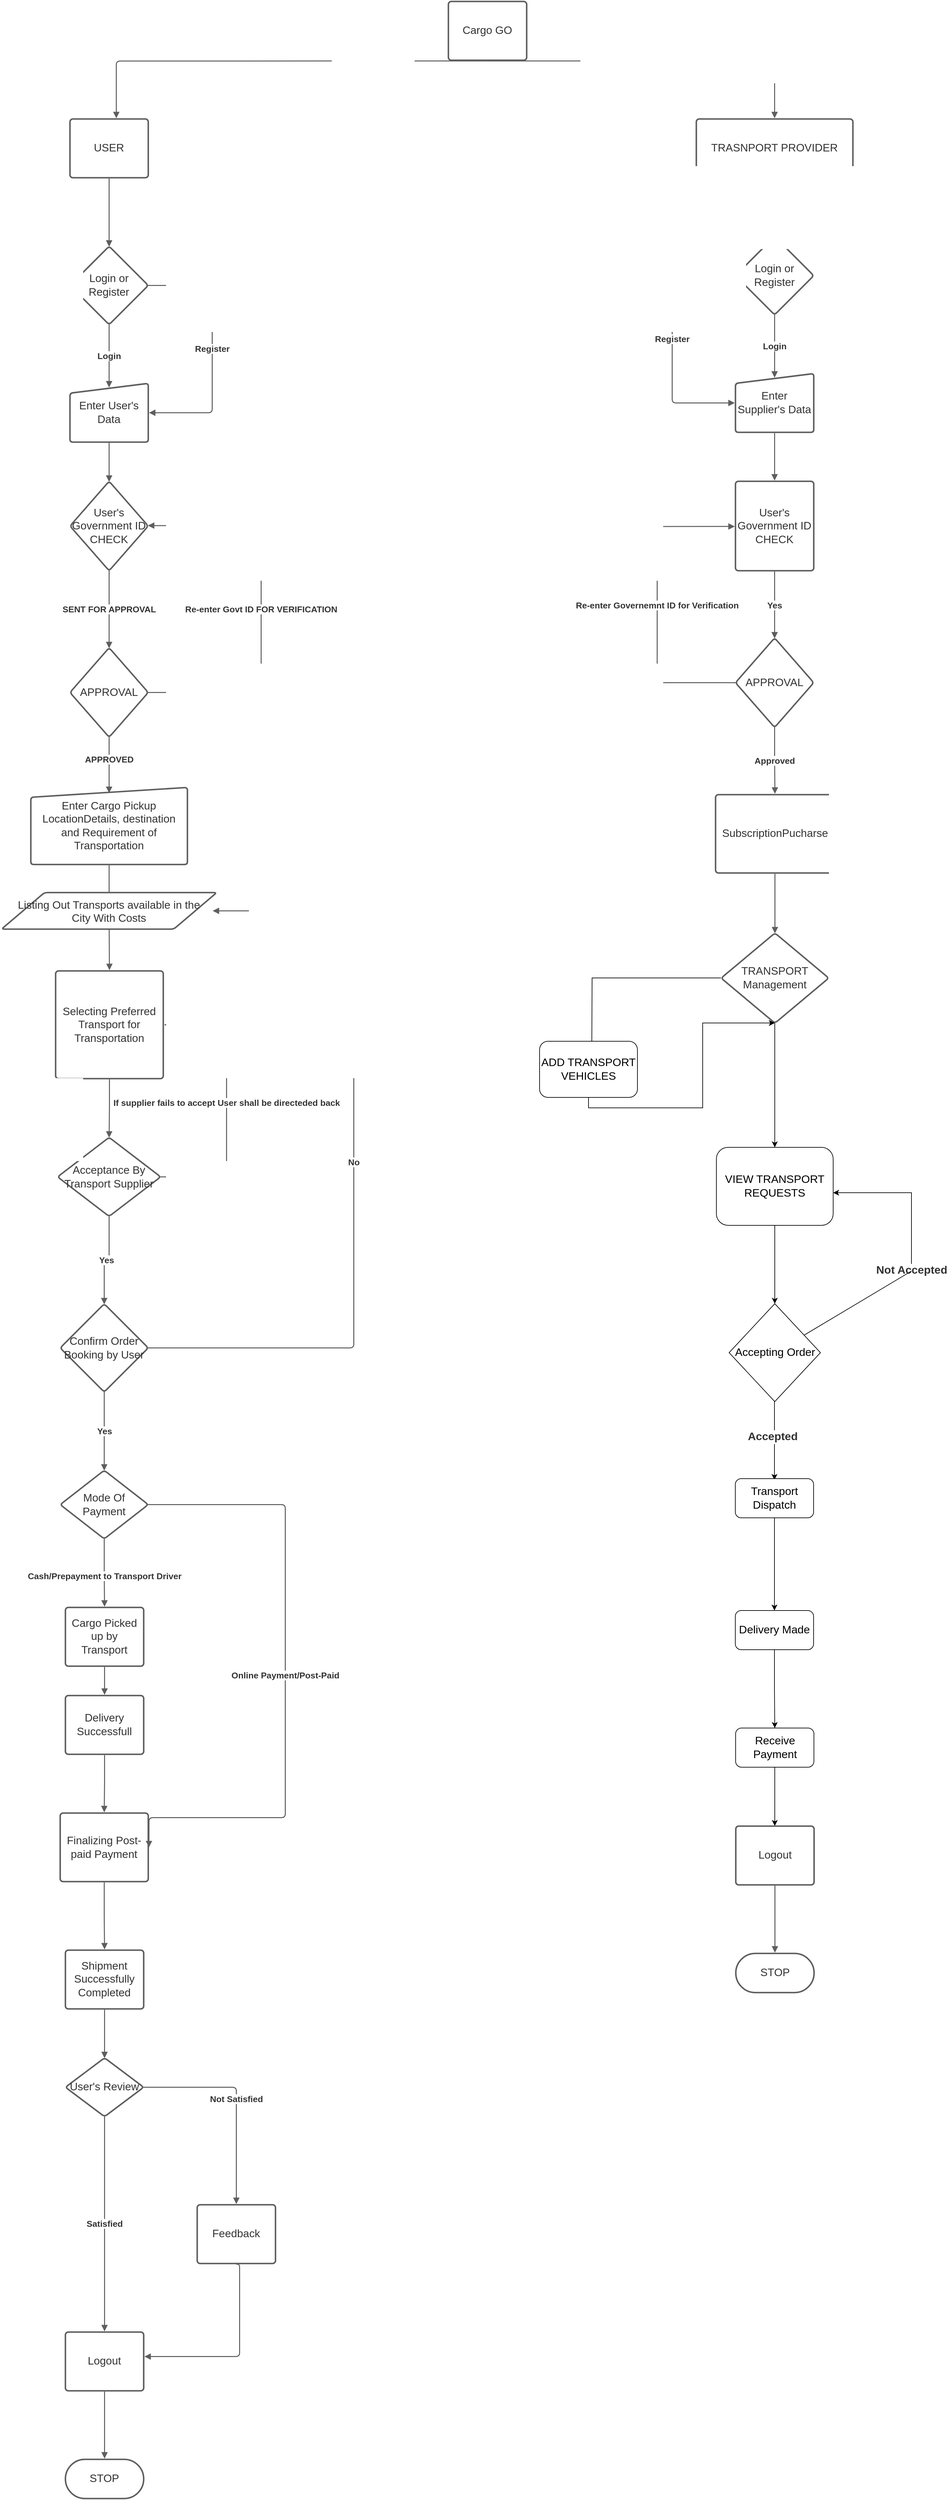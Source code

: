 <mxfile version="16.4.3"><diagram id="C5RBs43oDa-KdzZeNtuy" name="Page-1"><mxGraphModel dx="672" dy="423" grid="1" gridSize="10" guides="1" tooltips="1" connect="1" arrows="1" fold="1" page="1" pageScale="1" pageWidth="827" pageHeight="1169" math="0" shadow="0"><root><mxCell id="WIyWlLk6GJQsqaUBKTNV-0"/><mxCell id="WIyWlLk6GJQsqaUBKTNV-1" parent="WIyWlLk6GJQsqaUBKTNV-0"/><UserObject label="Cargo GO" lucidchartObjectId="EE-LtwBe-XRq" id="jKA2KbIFb8-iqxM2lbZ1-78"><mxCell style="html=1;overflow=block;blockSpacing=1;whiteSpace=wrap;fontSize=16.7;fontColor=#333333;spacing=9;strokeColor=#5e5e5e;strokeOpacity=100;rounded=1;absoluteArcSize=1;arcSize=9;strokeWidth=2.3;" vertex="1" parent="WIyWlLk6GJQsqaUBKTNV-1"><mxGeometry x="700" y="75" width="120" height="90" as="geometry"/></mxCell></UserObject><UserObject label="USER" lucidchartObjectId="KK-Ltm6_TCSC" id="jKA2KbIFb8-iqxM2lbZ1-79"><mxCell style="html=1;overflow=block;blockSpacing=1;whiteSpace=wrap;fontSize=16.7;fontColor=#333333;spacing=9;strokeColor=#5e5e5e;strokeOpacity=100;rounded=1;absoluteArcSize=1;arcSize=9;strokeWidth=2.3;" vertex="1" parent="WIyWlLk6GJQsqaUBKTNV-1"><mxGeometry x="120" y="255" width="120" height="90" as="geometry"/></mxCell></UserObject><UserObject label="TRASNPORT PROVIDER" lucidchartObjectId="OK-LkFWDXdfO" id="jKA2KbIFb8-iqxM2lbZ1-80"><mxCell style="html=1;overflow=block;blockSpacing=1;whiteSpace=wrap;fontSize=16.7;fontColor=#333333;spacing=9;strokeColor=#5e5e5e;strokeOpacity=100;rounded=1;absoluteArcSize=1;arcSize=9;strokeWidth=2.3;" vertex="1" parent="WIyWlLk6GJQsqaUBKTNV-1"><mxGeometry x="1080" y="255" width="240" height="90" as="geometry"/></mxCell></UserObject><UserObject label="" lucidchartObjectId="cM-LBHY7on50" id="jKA2KbIFb8-iqxM2lbZ1-81"><mxCell style="html=1;jettySize=18;whiteSpace=wrap;fontSize=13;strokeColor=#5E5E5E;strokeWidth=1.5;rounded=1;arcSize=12;edgeStyle=orthogonalEdgeStyle;startArrow=none;endArrow=block;endFill=1;exitX=0.5;exitY=1.013;exitPerimeter=0;entryX=0.592;entryY=-0.012;entryPerimeter=0;" edge="1" parent="WIyWlLk6GJQsqaUBKTNV-1" source="jKA2KbIFb8-iqxM2lbZ1-78" target="jKA2KbIFb8-iqxM2lbZ1-79"><mxGeometry width="100" height="100" relative="1" as="geometry"><Array as="points"/></mxGeometry></mxCell></UserObject><UserObject label="" lucidchartObjectId="uM-LBQtMXg5n" id="jKA2KbIFb8-iqxM2lbZ1-82"><mxCell style="html=1;jettySize=18;whiteSpace=wrap;fontSize=13;strokeColor=#5E5E5E;strokeWidth=1.5;rounded=1;arcSize=12;edgeStyle=orthogonalEdgeStyle;startArrow=none;endArrow=block;endFill=1;exitX=0.5;exitY=1.013;exitPerimeter=0;entryX=0.5;entryY=-0.012;entryPerimeter=0;" edge="1" parent="WIyWlLk6GJQsqaUBKTNV-1" source="jKA2KbIFb8-iqxM2lbZ1-78" target="jKA2KbIFb8-iqxM2lbZ1-80"><mxGeometry width="100" height="100" relative="1" as="geometry"><Array as="points"/></mxGeometry></mxCell></UserObject><UserObject label="" lucidchartObjectId="-M-LHbsRHl4A" id="jKA2KbIFb8-iqxM2lbZ1-83"><mxCell style="html=1;jettySize=18;whiteSpace=wrap;fontSize=13;strokeColor=#5E5E5E;strokeWidth=1.5;rounded=1;arcSize=12;edgeStyle=orthogonalEdgeStyle;startArrow=none;endArrow=block;endFill=1;exitX=0.5;exitY=1.013;exitPerimeter=0;entryX=0.5;entryY=0.006;entryPerimeter=0;" edge="1" parent="WIyWlLk6GJQsqaUBKTNV-1" source="jKA2KbIFb8-iqxM2lbZ1-80" target="jKA2KbIFb8-iqxM2lbZ1-138"><mxGeometry width="100" height="100" relative="1" as="geometry"><Array as="points"/></mxGeometry></mxCell></UserObject><UserObject label="" lucidchartObjectId=".N-LaqPzcks8" id="jKA2KbIFb8-iqxM2lbZ1-84"><mxCell style="html=1;jettySize=18;whiteSpace=wrap;fontSize=13;strokeColor=#5E5E5E;strokeWidth=1.5;rounded=1;arcSize=12;edgeStyle=orthogonalEdgeStyle;startArrow=none;endArrow=block;endFill=1;exitX=0.5;exitY=1.013;exitPerimeter=0;entryX=0.5;entryY=0.006;entryPerimeter=0;" edge="1" parent="WIyWlLk6GJQsqaUBKTNV-1" source="jKA2KbIFb8-iqxM2lbZ1-79" target="jKA2KbIFb8-iqxM2lbZ1-85"><mxGeometry width="100" height="100" relative="1" as="geometry"><Array as="points"/></mxGeometry></mxCell></UserObject><UserObject label="Login or Register" lucidchartObjectId="eO-Lm-ACbmV-" id="jKA2KbIFb8-iqxM2lbZ1-85"><mxCell style="html=1;overflow=block;blockSpacing=1;whiteSpace=wrap;rhombus;fontSize=16.7;fontColor=#333333;spacing=3.8;strokeColor=#5e5e5e;strokeOpacity=100;rounded=1;absoluteArcSize=1;arcSize=9;strokeWidth=2.3;" vertex="1" parent="WIyWlLk6GJQsqaUBKTNV-1"><mxGeometry x="120" y="450" width="120" height="120" as="geometry"/></mxCell></UserObject><UserObject label="" lucidchartObjectId="QO-LpBg5CV5H" id="jKA2KbIFb8-iqxM2lbZ1-86"><mxCell style="html=1;jettySize=18;whiteSpace=wrap;fontSize=13.3;fontColor=#333333;fontStyle=1;strokeColor=#5E5E5E;strokeWidth=1.5;rounded=1;arcSize=12;edgeStyle=orthogonalEdgeStyle;startArrow=none;endArrow=block;endFill=1;exitX=0.5;exitY=0.994;exitPerimeter=0;entryX=0.5;entryY=0.07;entryPerimeter=0;" edge="1" parent="WIyWlLk6GJQsqaUBKTNV-1" source="jKA2KbIFb8-iqxM2lbZ1-85" target="jKA2KbIFb8-iqxM2lbZ1-90"><mxGeometry width="100" height="100" relative="1" as="geometry"><Array as="points"/></mxGeometry></mxCell></UserObject><mxCell id="jKA2KbIFb8-iqxM2lbZ1-87" value="Login" style="text;html=1;resizable=0;labelBackgroundColor=default;align=center;verticalAlign=middle;fontStyle=1;fontColor=#333333;fontSize=13.3;" vertex="1" parent="jKA2KbIFb8-iqxM2lbZ1-86"><mxGeometry relative="1" as="geometry"/></mxCell><UserObject label="" lucidchartObjectId="UO-L1.IPKI4H" id="jKA2KbIFb8-iqxM2lbZ1-88"><mxCell style="html=1;jettySize=18;whiteSpace=wrap;fontSize=13.3;fontColor=#333333;fontStyle=1;strokeColor=#5E5E5E;strokeWidth=1.5;rounded=1;arcSize=12;edgeStyle=orthogonalEdgeStyle;startArrow=none;endArrow=block;endFill=1;exitX=0.994;exitY=0.5;exitPerimeter=0;entryX=1.009;entryY=0.5;entryPerimeter=0;" edge="1" parent="WIyWlLk6GJQsqaUBKTNV-1" source="jKA2KbIFb8-iqxM2lbZ1-85" target="jKA2KbIFb8-iqxM2lbZ1-90"><mxGeometry width="100" height="100" relative="1" as="geometry"><Array as="points"><mxPoint x="338" y="510"/><mxPoint x="338" y="705"/></Array></mxGeometry></mxCell></UserObject><mxCell id="jKA2KbIFb8-iqxM2lbZ1-89" value="Register" style="text;html=1;resizable=0;labelBackgroundColor=default;align=center;verticalAlign=middle;fontStyle=1;fontColor=#333333;fontSize=13.3;" vertex="1" parent="jKA2KbIFb8-iqxM2lbZ1-88"><mxGeometry relative="1" as="geometry"/></mxCell><UserObject label="Enter User's Data" lucidchartObjectId="jP-LDhLAnHJa" id="jKA2KbIFb8-iqxM2lbZ1-90"><mxCell style="html=1;overflow=block;blockSpacing=1;whiteSpace=wrap;shape=manualInput;size=15;fontSize=16.7;fontColor=#333333;spacing=9;strokeColor=#5e5e5e;strokeOpacity=100;rounded=1;absoluteArcSize=1;arcSize=9;strokeWidth=2.3;" vertex="1" parent="WIyWlLk6GJQsqaUBKTNV-1"><mxGeometry x="120" y="660" width="120" height="90" as="geometry"/></mxCell></UserObject><UserObject label="" lucidchartObjectId="yQ-L5QfKt~vJ" id="jKA2KbIFb8-iqxM2lbZ1-91"><mxCell style="html=1;jettySize=18;whiteSpace=wrap;fontSize=13;strokeColor=#5E5E5E;strokeWidth=1.5;rounded=1;arcSize=12;edgeStyle=orthogonalEdgeStyle;startArrow=none;endArrow=block;endFill=1;exitX=0.5;exitY=1.013;exitPerimeter=0;entryX=0.5;entryY=0.006;entryPerimeter=0;" edge="1" parent="WIyWlLk6GJQsqaUBKTNV-1" source="jKA2KbIFb8-iqxM2lbZ1-90" target="jKA2KbIFb8-iqxM2lbZ1-92"><mxGeometry width="100" height="100" relative="1" as="geometry"><Array as="points"/></mxGeometry></mxCell></UserObject><UserObject label="User's Government ID CHECK" lucidchartObjectId="KQ-L.vAIYpz7" id="jKA2KbIFb8-iqxM2lbZ1-92"><mxCell style="html=1;overflow=block;blockSpacing=1;whiteSpace=wrap;rhombus;fontSize=16.7;fontColor=#333333;spacing=3.8;strokeColor=#5e5e5e;strokeOpacity=100;rounded=1;absoluteArcSize=1;arcSize=9;strokeWidth=2.3;" vertex="1" parent="WIyWlLk6GJQsqaUBKTNV-1"><mxGeometry x="120" y="810" width="120" height="137" as="geometry"/></mxCell></UserObject><UserObject label="" lucidchartObjectId="KR-Ll3uXomkT" id="jKA2KbIFb8-iqxM2lbZ1-93"><mxCell style="html=1;jettySize=18;whiteSpace=wrap;fontSize=13.3;fontColor=#333333;fontStyle=1;strokeColor=#5E5E5E;strokeWidth=1.5;rounded=1;arcSize=12;edgeStyle=orthogonalEdgeStyle;startArrow=none;endArrow=block;endFill=1;exitX=0.5;exitY=0.994;exitPerimeter=0;entryX=0.5;entryY=0.006;entryPerimeter=0;" edge="1" parent="WIyWlLk6GJQsqaUBKTNV-1" source="jKA2KbIFb8-iqxM2lbZ1-92" target="jKA2KbIFb8-iqxM2lbZ1-95"><mxGeometry width="100" height="100" relative="1" as="geometry"><Array as="points"/></mxGeometry></mxCell></UserObject><mxCell id="jKA2KbIFb8-iqxM2lbZ1-94" value="SENT FOR APPROVAL" style="text;html=1;resizable=0;labelBackgroundColor=default;align=center;verticalAlign=middle;fontStyle=1;fontColor=#333333;fontSize=13.3;" vertex="1" parent="jKA2KbIFb8-iqxM2lbZ1-93"><mxGeometry relative="1" as="geometry"/></mxCell><UserObject label="APPROVAL" lucidchartObjectId="3T-LI8Dx18vE" id="jKA2KbIFb8-iqxM2lbZ1-95"><mxCell style="html=1;overflow=block;blockSpacing=1;whiteSpace=wrap;rhombus;fontSize=16.7;fontColor=#333333;spacing=3.8;strokeColor=#5e5e5e;strokeOpacity=100;rounded=1;absoluteArcSize=1;arcSize=9;strokeWidth=2.3;" vertex="1" parent="WIyWlLk6GJQsqaUBKTNV-1"><mxGeometry x="120" y="1065" width="120" height="137" as="geometry"/></mxCell></UserObject><UserObject label="" lucidchartObjectId="8U-LiqezZW_s" id="jKA2KbIFb8-iqxM2lbZ1-96"><mxCell style="html=1;jettySize=18;whiteSpace=wrap;fontSize=13.3;fontColor=#333333;fontStyle=1;strokeColor=#5E5E5E;strokeWidth=1.5;rounded=1;arcSize=12;edgeStyle=orthogonalEdgeStyle;startArrow=none;endArrow=block;endFill=1;exitX=0.995;exitY=0.5;exitPerimeter=0;entryX=0.995;entryY=0.495;entryPerimeter=0;" edge="1" parent="WIyWlLk6GJQsqaUBKTNV-1" source="jKA2KbIFb8-iqxM2lbZ1-95" target="jKA2KbIFb8-iqxM2lbZ1-92"><mxGeometry width="100" height="100" relative="1" as="geometry"><Array as="points"><mxPoint x="413" y="1134"/><mxPoint x="413" y="878"/></Array></mxGeometry></mxCell></UserObject><mxCell id="jKA2KbIFb8-iqxM2lbZ1-97" value="Re-enter  Govt ID FOR VERIFICATION" style="text;html=1;resizable=0;labelBackgroundColor=default;align=center;verticalAlign=middle;fontStyle=1;fontColor=#333333;fontSize=13.3;" vertex="1" parent="jKA2KbIFb8-iqxM2lbZ1-96"><mxGeometry relative="1" as="geometry"/></mxCell><UserObject label="" lucidchartObjectId="8V-L2N3Hy6MO" id="jKA2KbIFb8-iqxM2lbZ1-98"><mxCell style="html=1;jettySize=18;whiteSpace=wrap;fontSize=13.3;fontColor=#333333;fontStyle=1;strokeColor=#5E5E5E;strokeWidth=1.5;rounded=1;arcSize=12;edgeStyle=orthogonalEdgeStyle;startArrow=none;endArrow=block;endFill=1;exitX=0.5;exitY=0.994;exitPerimeter=0;entryX=0.5;entryY=0.073;entryPerimeter=0;" edge="1" parent="WIyWlLk6GJQsqaUBKTNV-1" source="jKA2KbIFb8-iqxM2lbZ1-95" target="jKA2KbIFb8-iqxM2lbZ1-100"><mxGeometry width="100" height="100" relative="1" as="geometry"><Array as="points"/></mxGeometry></mxCell></UserObject><mxCell id="jKA2KbIFb8-iqxM2lbZ1-99" value="APPROVED" style="text;html=1;resizable=0;labelBackgroundColor=default;align=center;verticalAlign=middle;fontStyle=1;fontColor=#333333;fontSize=13.3;" vertex="1" parent="jKA2KbIFb8-iqxM2lbZ1-98"><mxGeometry x="-0.205" relative="1" as="geometry"><mxPoint as="offset"/></mxGeometry></mxCell><UserObject label="Enter Cargo Pickup LocationDetails, destination and Requirement of Transportation" lucidchartObjectId="NW-LfBL5d.bx" id="jKA2KbIFb8-iqxM2lbZ1-100"><mxCell style="html=1;overflow=block;blockSpacing=1;whiteSpace=wrap;shape=manualInput;size=15;fontSize=16.7;fontColor=#333333;spacing=9;strokeColor=#5e5e5e;strokeOpacity=100;rounded=1;absoluteArcSize=1;arcSize=9;strokeWidth=2.3;" vertex="1" parent="WIyWlLk6GJQsqaUBKTNV-1"><mxGeometry x="60" y="1279" width="240" height="118" as="geometry"/></mxCell></UserObject><UserObject label="" lucidchartObjectId="b1-L8r2~RyTa" id="jKA2KbIFb8-iqxM2lbZ1-101"><mxCell style="html=1;jettySize=18;whiteSpace=wrap;fontSize=13;strokeColor=#5E5E5E;strokeWidth=1.5;rounded=1;arcSize=12;edgeStyle=orthogonalEdgeStyle;startArrow=none;endArrow=block;endFill=1;exitX=0.5;exitY=1.01;exitPerimeter=0;entryX=0.5;entryY=-0.007;entryPerimeter=0;" edge="1" parent="WIyWlLk6GJQsqaUBKTNV-1" source="jKA2KbIFb8-iqxM2lbZ1-100" target="jKA2KbIFb8-iqxM2lbZ1-102"><mxGeometry width="100" height="100" relative="1" as="geometry"><Array as="points"/></mxGeometry></mxCell></UserObject><UserObject label="Selecting Preferred Transport for Transportation" lucidchartObjectId="h1-LBkNjbhds" id="jKA2KbIFb8-iqxM2lbZ1-102"><mxCell style="html=1;overflow=block;blockSpacing=1;whiteSpace=wrap;fontSize=16.7;fontColor=#333333;spacing=9;strokeColor=#5e5e5e;strokeOpacity=100;rounded=1;absoluteArcSize=1;arcSize=9;strokeWidth=2.3;" vertex="1" parent="WIyWlLk6GJQsqaUBKTNV-1"><mxGeometry x="98" y="1560" width="165" height="165" as="geometry"/></mxCell></UserObject><UserObject label="Listing Out Transports available in the City With Costs" lucidchartObjectId="_3-LxHNy2ZQN" id="jKA2KbIFb8-iqxM2lbZ1-103"><mxCell style="html=1;overflow=block;blockSpacing=1;whiteSpace=wrap;shape=parallelogram;perimeter=parallelogramPerimeter;anchorPointDirection=0;fontSize=16.7;fontColor=#333333;spacing=9;strokeColor=#5e5e5e;strokeOpacity=100;rounded=1;absoluteArcSize=1;arcSize=9;strokeWidth=2.3;" vertex="1" parent="WIyWlLk6GJQsqaUBKTNV-1"><mxGeometry x="15" y="1440" width="330" height="56" as="geometry"/></mxCell></UserObject><UserObject label="" lucidchartObjectId="O6-LNGSJcP~n" id="jKA2KbIFb8-iqxM2lbZ1-104"><mxCell style="html=1;jettySize=18;whiteSpace=wrap;fontSize=13;strokeColor=#5E5E5E;strokeWidth=1.5;rounded=1;arcSize=12;edgeStyle=orthogonalEdgeStyle;startArrow=none;endArrow=block;endFill=1;exitX=0.5;exitY=1.007;exitPerimeter=0;entryX=0.5;entryY=0.004;entryPerimeter=0;" edge="1" parent="WIyWlLk6GJQsqaUBKTNV-1" source="jKA2KbIFb8-iqxM2lbZ1-102" target="jKA2KbIFb8-iqxM2lbZ1-105"><mxGeometry width="100" height="100" relative="1" as="geometry"><Array as="points"/></mxGeometry></mxCell></UserObject><UserObject label="Acceptance By Transport Supplier" lucidchartObjectId="Q6-LycHLfe.7" id="jKA2KbIFb8-iqxM2lbZ1-105"><mxCell style="html=1;overflow=block;blockSpacing=1;whiteSpace=wrap;rhombus;fontSize=16.7;fontColor=#333333;spacing=9;strokeColor=#5e5e5e;strokeOpacity=100;rounded=1;absoluteArcSize=1;arcSize=9;strokeWidth=2.3;" vertex="1" parent="WIyWlLk6GJQsqaUBKTNV-1"><mxGeometry x="101" y="1815" width="158" height="121" as="geometry"/></mxCell></UserObject><UserObject label="" lucidchartObjectId="67-L.DrJiqbY" id="jKA2KbIFb8-iqxM2lbZ1-106"><mxCell style="html=1;jettySize=18;whiteSpace=wrap;fontSize=13.3;fontColor=#333333;fontStyle=1;strokeColor=#5E5E5E;strokeWidth=1.5;rounded=1;arcSize=12;edgeStyle=orthogonalEdgeStyle;startArrow=none;endArrow=block;endFill=1;exitX=0.5;exitY=0.996;exitPerimeter=0;entryX=0.5;entryY=0.006;entryPerimeter=0;" edge="1" parent="WIyWlLk6GJQsqaUBKTNV-1" source="jKA2KbIFb8-iqxM2lbZ1-105" target="jKA2KbIFb8-iqxM2lbZ1-110"><mxGeometry width="100" height="100" relative="1" as="geometry"><Array as="points"/></mxGeometry></mxCell></UserObject><mxCell id="jKA2KbIFb8-iqxM2lbZ1-107" value="Yes" style="text;html=1;resizable=0;labelBackgroundColor=default;align=center;verticalAlign=middle;fontStyle=1;fontColor=#333333;fontSize=13.3;" vertex="1" parent="jKA2KbIFb8-iqxM2lbZ1-106"><mxGeometry relative="1" as="geometry"/></mxCell><UserObject label="" lucidchartObjectId="c8-LMZQlmt4E" id="jKA2KbIFb8-iqxM2lbZ1-108"><mxCell style="html=1;jettySize=18;whiteSpace=wrap;fontSize=13.3;fontColor=#333333;fontStyle=1;strokeColor=#5E5E5E;strokeWidth=1.5;rounded=1;arcSize=12;edgeStyle=orthogonalEdgeStyle;startArrow=none;endArrow=block;endFill=1;exitX=0.994;exitY=0.5;exitPerimeter=0;entryX=1.007;entryY=0.5;entryPerimeter=0;" edge="1" parent="WIyWlLk6GJQsqaUBKTNV-1" source="jKA2KbIFb8-iqxM2lbZ1-105" target="jKA2KbIFb8-iqxM2lbZ1-102"><mxGeometry width="100" height="100" relative="1" as="geometry"><Array as="points"><mxPoint x="360" y="1876"/><mxPoint x="360" y="1643"/></Array></mxGeometry></mxCell></UserObject><mxCell id="jKA2KbIFb8-iqxM2lbZ1-109" value="If supplier fails to accept User shall be directeded back" style="text;html=1;resizable=0;labelBackgroundColor=default;align=center;verticalAlign=middle;fontStyle=1;fontColor=#333333;fontSize=13.3;" vertex="1" parent="jKA2KbIFb8-iqxM2lbZ1-108"><mxGeometry relative="1" as="geometry"/></mxCell><UserObject label="Confirm Order Booking by User" lucidchartObjectId="7--LOAqwnB-~" id="jKA2KbIFb8-iqxM2lbZ1-110"><mxCell style="html=1;overflow=block;blockSpacing=1;whiteSpace=wrap;rhombus;fontSize=16.7;fontColor=#333333;spacing=3.8;strokeColor=#5e5e5e;strokeOpacity=100;rounded=1;absoluteArcSize=1;arcSize=9;strokeWidth=2.3;" vertex="1" parent="WIyWlLk6GJQsqaUBKTNV-1"><mxGeometry x="105" y="2070" width="135" height="135" as="geometry"/></mxCell></UserObject><UserObject label="" lucidchartObjectId="9.-Lf9gz4YYS" id="jKA2KbIFb8-iqxM2lbZ1-111"><mxCell style="html=1;jettySize=18;whiteSpace=wrap;fontSize=13.3;fontColor=#333333;fontStyle=1;strokeColor=#5E5E5E;strokeWidth=1.5;rounded=1;arcSize=12;edgeStyle=orthogonalEdgeStyle;startArrow=none;endArrow=block;endFill=1;exitX=0.5;exitY=0.994;exitPerimeter=0;entryX=0.5;entryY=0.005;entryPerimeter=0;" edge="1" parent="WIyWlLk6GJQsqaUBKTNV-1" source="jKA2KbIFb8-iqxM2lbZ1-110" target="jKA2KbIFb8-iqxM2lbZ1-120"><mxGeometry width="100" height="100" relative="1" as="geometry"><Array as="points"/></mxGeometry></mxCell></UserObject><mxCell id="jKA2KbIFb8-iqxM2lbZ1-112" value="Yes" style="text;html=1;resizable=0;labelBackgroundColor=default;align=center;verticalAlign=middle;fontStyle=1;fontColor=#333333;fontSize=13.3;" vertex="1" parent="jKA2KbIFb8-iqxM2lbZ1-111"><mxGeometry relative="1" as="geometry"/></mxCell><UserObject label="" lucidchartObjectId="l~-LrHYuxssA" id="jKA2KbIFb8-iqxM2lbZ1-113"><mxCell style="html=1;jettySize=18;whiteSpace=wrap;fontSize=13.3;fontColor=#333333;fontStyle=1;strokeColor=#5E5E5E;strokeWidth=1.5;rounded=1;arcSize=12;edgeStyle=orthogonalEdgeStyle;startArrow=none;endArrow=block;endFill=1;exitX=0.994;exitY=0.5;exitPerimeter=0;entryX=0.981;entryY=0.5;entryPerimeter=0;" edge="1" parent="WIyWlLk6GJQsqaUBKTNV-1" source="jKA2KbIFb8-iqxM2lbZ1-110" target="jKA2KbIFb8-iqxM2lbZ1-103"><mxGeometry width="100" height="100" relative="1" as="geometry"><Array as="points"><mxPoint x="555" y="2138"/><mxPoint x="555" y="1468"/></Array></mxGeometry></mxCell></UserObject><mxCell id="jKA2KbIFb8-iqxM2lbZ1-114" value="No" style="text;html=1;resizable=0;labelBackgroundColor=default;align=center;verticalAlign=middle;fontStyle=1;fontColor=#333333;fontSize=13.3;" vertex="1" parent="jKA2KbIFb8-iqxM2lbZ1-113"><mxGeometry relative="1" as="geometry"/></mxCell><UserObject label="Cargo Picked up by Transport" lucidchartObjectId="1c_LRl_mUqhx" id="jKA2KbIFb8-iqxM2lbZ1-115"><mxCell style="html=1;overflow=block;blockSpacing=1;whiteSpace=wrap;fontSize=16.7;fontColor=#333333;spacing=9;strokeColor=#5e5e5e;strokeOpacity=100;rounded=1;absoluteArcSize=1;arcSize=9;strokeWidth=2.3;" vertex="1" parent="WIyWlLk6GJQsqaUBKTNV-1"><mxGeometry x="113" y="2535" width="120" height="90" as="geometry"/></mxCell></UserObject><UserObject label="" lucidchartObjectId="9d_LKdNqbrZm" id="jKA2KbIFb8-iqxM2lbZ1-116"><mxCell style="html=1;jettySize=18;whiteSpace=wrap;fontSize=13;strokeColor=#5E5E5E;strokeWidth=1.5;rounded=1;arcSize=12;edgeStyle=orthogonalEdgeStyle;startArrow=none;endArrow=block;endFill=1;exitX=0.5;exitY=1.013;exitPerimeter=0;entryX=0.5;entryY=-0.012;entryPerimeter=0;" edge="1" parent="WIyWlLk6GJQsqaUBKTNV-1" source="jKA2KbIFb8-iqxM2lbZ1-115" target="jKA2KbIFb8-iqxM2lbZ1-117"><mxGeometry width="100" height="100" relative="1" as="geometry"><Array as="points"/></mxGeometry></mxCell></UserObject><UserObject label="Delivery Successfull" lucidchartObjectId="_d_Len1QNLjK" id="jKA2KbIFb8-iqxM2lbZ1-117"><mxCell style="html=1;overflow=block;blockSpacing=1;whiteSpace=wrap;fontSize=16.7;fontColor=#333333;spacing=9;strokeColor=#5e5e5e;strokeOpacity=100;rounded=1;absoluteArcSize=1;arcSize=9;strokeWidth=2.3;" vertex="1" parent="WIyWlLk6GJQsqaUBKTNV-1"><mxGeometry x="113" y="2670" width="120" height="90" as="geometry"/></mxCell></UserObject><UserObject label="" lucidchartObjectId="le_LaNEgq8Ne" id="jKA2KbIFb8-iqxM2lbZ1-118"><mxCell style="html=1;jettySize=18;whiteSpace=wrap;fontSize=13;strokeColor=#5E5E5E;strokeWidth=1.5;rounded=1;arcSize=12;edgeStyle=orthogonalEdgeStyle;startArrow=none;endArrow=block;endFill=1;exitX=0.5;exitY=1.013;exitPerimeter=0;entryX=0.5;entryY=-0.011;entryPerimeter=0;" edge="1" parent="WIyWlLk6GJQsqaUBKTNV-1" source="jKA2KbIFb8-iqxM2lbZ1-117" target="jKA2KbIFb8-iqxM2lbZ1-119"><mxGeometry width="100" height="100" relative="1" as="geometry"><Array as="points"/></mxGeometry></mxCell></UserObject><UserObject label="Finalizing Post-paid Payment" lucidchartObjectId="qe_LCZbg3r5n" id="jKA2KbIFb8-iqxM2lbZ1-119"><mxCell style="html=1;overflow=block;blockSpacing=1;whiteSpace=wrap;fontSize=16.7;fontColor=#333333;spacing=3.8;strokeColor=#5e5e5e;strokeOpacity=100;rounded=1;absoluteArcSize=1;arcSize=9;strokeWidth=2.3;" vertex="1" parent="WIyWlLk6GJQsqaUBKTNV-1"><mxGeometry x="105" y="2850" width="135" height="105" as="geometry"/></mxCell></UserObject><UserObject label="Mode Of Payment" lucidchartObjectId="Gk_LSpzCBgFr" id="jKA2KbIFb8-iqxM2lbZ1-120"><mxCell style="html=1;overflow=block;blockSpacing=1;whiteSpace=wrap;rhombus;fontSize=16.7;fontColor=#333333;spacing=3.8;strokeColor=#5e5e5e;strokeOpacity=100;rounded=1;absoluteArcSize=1;arcSize=9;strokeWidth=2.3;" vertex="1" parent="WIyWlLk6GJQsqaUBKTNV-1"><mxGeometry x="105" y="2325" width="135" height="105" as="geometry"/></mxCell></UserObject><UserObject label="" lucidchartObjectId="9k_LqnA~jSQ2" id="jKA2KbIFb8-iqxM2lbZ1-121"><mxCell style="html=1;jettySize=18;whiteSpace=wrap;fontSize=13.3;fontColor=#333333;fontStyle=1;strokeColor=#5E5E5E;strokeWidth=1.5;rounded=1;arcSize=12;edgeStyle=orthogonalEdgeStyle;startArrow=none;endArrow=block;endFill=1;exitX=0.5;exitY=0.995;exitPerimeter=0;entryX=0.5;entryY=-0.012;entryPerimeter=0;" edge="1" parent="WIyWlLk6GJQsqaUBKTNV-1" source="jKA2KbIFb8-iqxM2lbZ1-120" target="jKA2KbIFb8-iqxM2lbZ1-115"><mxGeometry width="100" height="100" relative="1" as="geometry"><Array as="points"/></mxGeometry></mxCell></UserObject><mxCell id="jKA2KbIFb8-iqxM2lbZ1-122" value="Cash/Prepayment to Transport Driver" style="text;html=1;resizable=0;labelBackgroundColor=default;align=center;verticalAlign=middle;fontStyle=1;fontColor=#333333;fontSize=13.3;" vertex="1" parent="jKA2KbIFb8-iqxM2lbZ1-121"><mxGeometry x="0.109" relative="1" as="geometry"/></mxCell><UserObject label="" lucidchartObjectId="sl_LC7uR7B8C" id="jKA2KbIFb8-iqxM2lbZ1-123"><mxCell style="html=1;jettySize=18;whiteSpace=wrap;fontSize=13.3;fontColor=#333333;fontStyle=1;strokeColor=#5E5E5E;strokeWidth=1.5;rounded=1;arcSize=12;edgeStyle=orthogonalEdgeStyle;startArrow=none;endArrow=block;endFill=1;exitX=0.993;exitY=0.5;exitPerimeter=0;entryX=1.008;entryY=0.5;entryPerimeter=0;" edge="1" parent="WIyWlLk6GJQsqaUBKTNV-1" source="jKA2KbIFb8-iqxM2lbZ1-120" target="jKA2KbIFb8-iqxM2lbZ1-119"><mxGeometry width="100" height="100" relative="1" as="geometry"><Array as="points"><mxPoint x="450" y="2378"/><mxPoint x="450" y="2857"/></Array></mxGeometry></mxCell></UserObject><mxCell id="jKA2KbIFb8-iqxM2lbZ1-124" value="Online Payment/Post-Paid" style="text;html=1;resizable=0;labelBackgroundColor=default;align=center;verticalAlign=middle;fontStyle=1;fontColor=#333333;fontSize=13.3;" vertex="1" parent="jKA2KbIFb8-iqxM2lbZ1-123"><mxGeometry relative="1" as="geometry"/></mxCell><UserObject label="" lucidchartObjectId="Zn_L6A3g~hHu" id="jKA2KbIFb8-iqxM2lbZ1-125"><mxCell style="html=1;jettySize=18;whiteSpace=wrap;fontSize=13;strokeColor=#5E5E5E;strokeWidth=1.5;rounded=1;arcSize=12;edgeStyle=orthogonalEdgeStyle;startArrow=none;endArrow=block;endFill=1;exitX=0.5;exitY=1.011;exitPerimeter=0;entryX=0.5;entryY=-0.012;entryPerimeter=0;" edge="1" parent="WIyWlLk6GJQsqaUBKTNV-1" source="jKA2KbIFb8-iqxM2lbZ1-119" target="jKA2KbIFb8-iqxM2lbZ1-126"><mxGeometry width="100" height="100" relative="1" as="geometry"><Array as="points"/></mxGeometry></mxCell></UserObject><UserObject label="Shipment Successfully Completed" lucidchartObjectId="1n_L3cA.U4ki" id="jKA2KbIFb8-iqxM2lbZ1-126"><mxCell style="html=1;overflow=block;blockSpacing=1;whiteSpace=wrap;fontSize=16.7;fontColor=#333333;spacing=9;strokeColor=#5e5e5e;strokeOpacity=100;rounded=1;absoluteArcSize=1;arcSize=9;strokeWidth=2.3;" vertex="1" parent="WIyWlLk6GJQsqaUBKTNV-1"><mxGeometry x="113" y="3060" width="120" height="90" as="geometry"/></mxCell></UserObject><UserObject label="" lucidchartObjectId="Ls_LOFNHyw3G" id="jKA2KbIFb8-iqxM2lbZ1-127"><mxCell style="html=1;jettySize=18;whiteSpace=wrap;fontSize=13;strokeColor=#5E5E5E;strokeWidth=1.5;rounded=1;arcSize=12;edgeStyle=orthogonalEdgeStyle;startArrow=none;endArrow=block;endFill=1;exitX=0.5;exitY=1.013;exitPerimeter=0;entryX=0.5;entryY=0.006;entryPerimeter=0;" edge="1" parent="WIyWlLk6GJQsqaUBKTNV-1" source="jKA2KbIFb8-iqxM2lbZ1-126" target="jKA2KbIFb8-iqxM2lbZ1-128"><mxGeometry width="100" height="100" relative="1" as="geometry"><Array as="points"/></mxGeometry></mxCell></UserObject><UserObject label="User's Review" lucidchartObjectId="Vs_LwQ9SsvoB" id="jKA2KbIFb8-iqxM2lbZ1-128"><mxCell style="html=1;overflow=block;blockSpacing=1;whiteSpace=wrap;rhombus;fontSize=16.7;fontColor=#333333;spacing=3.8;strokeColor=#5e5e5e;strokeOpacity=100;rounded=1;absoluteArcSize=1;arcSize=9;strokeWidth=2.3;" vertex="1" parent="WIyWlLk6GJQsqaUBKTNV-1"><mxGeometry x="113" y="3225" width="120" height="90" as="geometry"/></mxCell></UserObject><UserObject label="" lucidchartObjectId="ct_L_C87oB0L" id="jKA2KbIFb8-iqxM2lbZ1-129"><mxCell style="html=1;jettySize=18;whiteSpace=wrap;fontSize=13.3;fontColor=#333333;fontStyle=1;strokeColor=#5E5E5E;strokeWidth=1.5;rounded=1;arcSize=12;edgeStyle=orthogonalEdgeStyle;startArrow=none;endArrow=block;endFill=1;exitX=0.5;exitY=0.994;exitPerimeter=0;entryX=0.5;entryY=-0.012;entryPerimeter=0;" edge="1" parent="WIyWlLk6GJQsqaUBKTNV-1" source="jKA2KbIFb8-iqxM2lbZ1-128" target="jKA2KbIFb8-iqxM2lbZ1-134"><mxGeometry width="100" height="100" relative="1" as="geometry"><Array as="points"/></mxGeometry></mxCell></UserObject><mxCell id="jKA2KbIFb8-iqxM2lbZ1-130" value="Satisfied" style="text;html=1;resizable=0;labelBackgroundColor=default;align=center;verticalAlign=middle;fontStyle=1;fontColor=#333333;fontSize=13.3;" vertex="1" parent="jKA2KbIFb8-iqxM2lbZ1-129"><mxGeometry relative="1" as="geometry"/></mxCell><UserObject label="" lucidchartObjectId="jt_LwIAzmqnn" id="jKA2KbIFb8-iqxM2lbZ1-131"><mxCell style="html=1;jettySize=18;whiteSpace=wrap;fontSize=13.3;fontColor=#333333;fontStyle=1;strokeColor=#5E5E5E;strokeWidth=1.5;rounded=1;arcSize=12;edgeStyle=orthogonalEdgeStyle;startArrow=none;endArrow=block;endFill=1;exitX=0.991;exitY=0.5;exitPerimeter=0;entryX=0.5;entryY=-0.012;entryPerimeter=0;" edge="1" parent="WIyWlLk6GJQsqaUBKTNV-1" source="jKA2KbIFb8-iqxM2lbZ1-128" target="jKA2KbIFb8-iqxM2lbZ1-133"><mxGeometry width="100" height="100" relative="1" as="geometry"><Array as="points"/></mxGeometry></mxCell></UserObject><mxCell id="jKA2KbIFb8-iqxM2lbZ1-132" value="Not Satisfied" style="text;html=1;resizable=0;labelBackgroundColor=default;align=center;verticalAlign=middle;fontStyle=1;fontColor=#333333;fontSize=13.3;" vertex="1" parent="jKA2KbIFb8-iqxM2lbZ1-131"><mxGeometry relative="1" as="geometry"/></mxCell><UserObject label="Feedback" lucidchartObjectId="Kt_Ler7iXl.g" id="jKA2KbIFb8-iqxM2lbZ1-133"><mxCell style="html=1;overflow=block;blockSpacing=1;whiteSpace=wrap;fontSize=16.7;fontColor=#333333;spacing=9;strokeColor=#5e5e5e;strokeOpacity=100;rounded=1;absoluteArcSize=1;arcSize=9;strokeWidth=2.3;" vertex="1" parent="WIyWlLk6GJQsqaUBKTNV-1"><mxGeometry x="315" y="3450" width="120" height="90" as="geometry"/></mxCell></UserObject><UserObject label="Logout" lucidchartObjectId="VS_Lox7NZa7P" id="jKA2KbIFb8-iqxM2lbZ1-134"><mxCell style="html=1;overflow=block;blockSpacing=1;whiteSpace=wrap;fontSize=16.7;fontColor=#333333;spacing=9;strokeColor=#5e5e5e;strokeOpacity=100;rounded=1;absoluteArcSize=1;arcSize=9;strokeWidth=2.3;" vertex="1" parent="WIyWlLk6GJQsqaUBKTNV-1"><mxGeometry x="113" y="3645" width="120" height="90" as="geometry"/></mxCell></UserObject><UserObject label="" lucidchartObjectId="2S_Lk54SvLY8" id="jKA2KbIFb8-iqxM2lbZ1-135"><mxCell style="html=1;jettySize=18;whiteSpace=wrap;fontSize=13;strokeColor=#5E5E5E;strokeWidth=1.5;rounded=1;arcSize=12;edgeStyle=orthogonalEdgeStyle;startArrow=none;endArrow=block;endFill=1;exitX=0.5;exitY=1.013;exitPerimeter=0;entryX=1.009;entryY=0.417;entryPerimeter=0;" edge="1" parent="WIyWlLk6GJQsqaUBKTNV-1" source="jKA2KbIFb8-iqxM2lbZ1-133" target="jKA2KbIFb8-iqxM2lbZ1-134"><mxGeometry width="100" height="100" relative="1" as="geometry"><Array as="points"><mxPoint x="380" y="3541"/><mxPoint x="380" y="3683"/></Array></mxGeometry></mxCell></UserObject><UserObject label="" lucidchartObjectId="sT_L0lHmLaaC" id="jKA2KbIFb8-iqxM2lbZ1-136"><mxCell style="html=1;jettySize=18;whiteSpace=wrap;fontSize=13;strokeColor=#5E5E5E;strokeWidth=1.5;rounded=1;arcSize=12;edgeStyle=orthogonalEdgeStyle;startArrow=none;endArrow=block;endFill=1;exitX=0.5;exitY=1.013;exitPerimeter=0;entryX=0.5;entryY=-0.019;entryPerimeter=0;" edge="1" parent="WIyWlLk6GJQsqaUBKTNV-1" source="jKA2KbIFb8-iqxM2lbZ1-134" target="jKA2KbIFb8-iqxM2lbZ1-137"><mxGeometry width="100" height="100" relative="1" as="geometry"><Array as="points"/></mxGeometry></mxCell></UserObject><UserObject label="STOP" lucidchartObjectId="uT_LCp0EP93H" id="jKA2KbIFb8-iqxM2lbZ1-137"><mxCell style="html=1;overflow=block;blockSpacing=1;whiteSpace=wrap;rounded=1;arcSize=50;fontSize=16.7;fontColor=#333333;spacing=3.8;strokeColor=#5e5e5e;strokeOpacity=100;strokeWidth=2.3;" vertex="1" parent="WIyWlLk6GJQsqaUBKTNV-1"><mxGeometry x="113" y="3840" width="120" height="60" as="geometry"/></mxCell></UserObject><UserObject label="Login or Register" lucidchartObjectId="TT_LSTMMY8kx" id="jKA2KbIFb8-iqxM2lbZ1-138"><mxCell style="html=1;overflow=block;blockSpacing=1;whiteSpace=wrap;rhombus;fontSize=16.7;fontColor=#333333;spacing=3.8;strokeColor=#5e5e5e;strokeOpacity=100;rounded=1;absoluteArcSize=1;arcSize=9;strokeWidth=2.3;" vertex="1" parent="WIyWlLk6GJQsqaUBKTNV-1"><mxGeometry x="1140" y="435" width="120" height="120" as="geometry"/></mxCell></UserObject><UserObject label="Enter Supplier's Data" lucidchartObjectId="wU_LNjEJ1F4." id="jKA2KbIFb8-iqxM2lbZ1-139"><mxCell style="html=1;overflow=block;blockSpacing=1;whiteSpace=wrap;shape=manualInput;size=15;fontSize=16.7;fontColor=#333333;spacing=3.8;strokeColor=#5e5e5e;strokeOpacity=100;rounded=1;absoluteArcSize=1;arcSize=9;strokeWidth=2.3;" vertex="1" parent="WIyWlLk6GJQsqaUBKTNV-1"><mxGeometry x="1140" y="645" width="120" height="90" as="geometry"/></mxCell></UserObject><UserObject label="User's Government ID CHECK" lucidchartObjectId="1U_LH9Bmd1Gb" id="jKA2KbIFb8-iqxM2lbZ1-140"><mxCell style="html=1;overflow=block;blockSpacing=1;whiteSpace=wrap;fontSize=16.7;fontColor=#333333;spacing=3.8;strokeColor=#5e5e5e;strokeOpacity=100;rounded=1;absoluteArcSize=1;arcSize=9;strokeWidth=2.3;" vertex="1" parent="WIyWlLk6GJQsqaUBKTNV-1"><mxGeometry x="1140" y="810" width="120" height="137" as="geometry"/></mxCell></UserObject><UserObject label="" lucidchartObjectId="yV_L9S7.VLfy" id="jKA2KbIFb8-iqxM2lbZ1-141"><mxCell style="html=1;jettySize=18;whiteSpace=wrap;fontSize=13.3;fontColor=#333333;fontStyle=1;strokeColor=#5E5E5E;strokeWidth=1.5;rounded=1;arcSize=12;edgeStyle=orthogonalEdgeStyle;startArrow=none;endArrow=block;endFill=1;exitX=0.5;exitY=0.994;exitPerimeter=0;entryX=0.5;entryY=0.07;entryPerimeter=0;" edge="1" parent="WIyWlLk6GJQsqaUBKTNV-1" source="jKA2KbIFb8-iqxM2lbZ1-138" target="jKA2KbIFb8-iqxM2lbZ1-139"><mxGeometry width="100" height="100" relative="1" as="geometry"><Array as="points"/></mxGeometry></mxCell></UserObject><mxCell id="jKA2KbIFb8-iqxM2lbZ1-142" value="Login" style="text;html=1;resizable=0;labelBackgroundColor=default;align=center;verticalAlign=middle;fontStyle=1;fontColor=#333333;fontSize=13.3;" vertex="1" parent="jKA2KbIFb8-iqxM2lbZ1-141"><mxGeometry relative="1" as="geometry"/></mxCell><UserObject label="" lucidchartObjectId="CV_LMTe.9Lpn" id="jKA2KbIFb8-iqxM2lbZ1-143"><mxCell style="html=1;jettySize=18;whiteSpace=wrap;fontSize=13.3;fontColor=#333333;fontStyle=1;strokeColor=#5E5E5E;strokeWidth=1.5;rounded=1;arcSize=12;edgeStyle=orthogonalEdgeStyle;startArrow=none;endArrow=block;endFill=1;exitX=0.006;exitY=0.5;exitPerimeter=0;entryX=-0.009;entryY=0.5;entryPerimeter=0;" edge="1" parent="WIyWlLk6GJQsqaUBKTNV-1" source="jKA2KbIFb8-iqxM2lbZ1-138" target="jKA2KbIFb8-iqxM2lbZ1-139"><mxGeometry width="100" height="100" relative="1" as="geometry"><Array as="points"><mxPoint x="1043" y="495"/><mxPoint x="1043" y="690"/></Array></mxGeometry></mxCell></UserObject><mxCell id="jKA2KbIFb8-iqxM2lbZ1-144" value="Register" style="text;html=1;resizable=0;labelBackgroundColor=default;align=center;verticalAlign=middle;fontStyle=1;fontColor=#333333;fontSize=13.3;" vertex="1" parent="jKA2KbIFb8-iqxM2lbZ1-143"><mxGeometry relative="1" as="geometry"/></mxCell><UserObject label="APPROVAL" lucidchartObjectId="iX_LEVwi.iw7" id="jKA2KbIFb8-iqxM2lbZ1-145"><mxCell style="html=1;overflow=block;blockSpacing=1;whiteSpace=wrap;rhombus;fontSize=16.7;fontColor=#333333;spacing=3.8;strokeColor=#5e5e5e;strokeOpacity=100;rounded=1;absoluteArcSize=1;arcSize=9;strokeWidth=2.3;" vertex="1" parent="WIyWlLk6GJQsqaUBKTNV-1"><mxGeometry x="1140" y="1050" width="120" height="137" as="geometry"/></mxCell></UserObject><UserObject label="" lucidchartObjectId="BX_LQMIn6qxL" id="jKA2KbIFb8-iqxM2lbZ1-146"><mxCell style="html=1;jettySize=18;whiteSpace=wrap;fontSize=13.3;fontColor=#333333;fontStyle=1;strokeColor=#5E5E5E;strokeWidth=1.5;rounded=1;arcSize=12;edgeStyle=orthogonalEdgeStyle;startArrow=none;endArrow=block;endFill=1;exitX=0.005;exitY=0.5;exitPerimeter=0;entryX=-0.009;entryY=0.505;entryPerimeter=0;" edge="1" parent="WIyWlLk6GJQsqaUBKTNV-1" source="jKA2KbIFb8-iqxM2lbZ1-145" target="jKA2KbIFb8-iqxM2lbZ1-140"><mxGeometry width="100" height="100" relative="1" as="geometry"><Array as="points"><mxPoint x="1020" y="1119"/><mxPoint x="1020" y="879"/></Array></mxGeometry></mxCell></UserObject><mxCell id="jKA2KbIFb8-iqxM2lbZ1-147" value="Re-enter Governemnt ID for Verification" style="text;html=1;resizable=0;labelBackgroundColor=default;align=center;verticalAlign=middle;fontStyle=1;fontColor=#333333;fontSize=13.3;" vertex="1" parent="jKA2KbIFb8-iqxM2lbZ1-146"><mxGeometry relative="1" as="geometry"/></mxCell><UserObject label="" lucidchartObjectId="UZ_Lhz6-8VOo" id="jKA2KbIFb8-iqxM2lbZ1-148"><mxCell style="html=1;jettySize=18;whiteSpace=wrap;fontSize=13;strokeColor=#5E5E5E;strokeWidth=1.5;rounded=1;arcSize=12;edgeStyle=orthogonalEdgeStyle;startArrow=none;endArrow=block;endFill=1;exitX=0.5;exitY=1.013;exitPerimeter=0;entryX=0.5;entryY=-0.008;entryPerimeter=0;" edge="1" parent="WIyWlLk6GJQsqaUBKTNV-1" source="jKA2KbIFb8-iqxM2lbZ1-139" target="jKA2KbIFb8-iqxM2lbZ1-140"><mxGeometry width="100" height="100" relative="1" as="geometry"><Array as="points"/></mxGeometry></mxCell></UserObject><UserObject label="" lucidchartObjectId="t1_L_Z-y0JHm" id="jKA2KbIFb8-iqxM2lbZ1-149"><mxCell style="html=1;jettySize=18;whiteSpace=wrap;fontSize=13.3;fontColor=#333333;fontStyle=1;strokeColor=#5E5E5E;strokeWidth=1.5;rounded=1;arcSize=12;edgeStyle=orthogonalEdgeStyle;startArrow=none;endArrow=block;endFill=1;exitX=0.5;exitY=0.994;exitPerimeter=0;entryX=0.5;entryY=-0.011;entryPerimeter=0;" edge="1" parent="WIyWlLk6GJQsqaUBKTNV-1" source="jKA2KbIFb8-iqxM2lbZ1-145" target="jKA2KbIFb8-iqxM2lbZ1-153"><mxGeometry width="100" height="100" relative="1" as="geometry"><Array as="points"/></mxGeometry></mxCell></UserObject><mxCell id="jKA2KbIFb8-iqxM2lbZ1-150" value="Approved" style="text;html=1;resizable=0;labelBackgroundColor=default;align=center;verticalAlign=middle;fontStyle=1;fontColor=#333333;fontSize=13.3;" vertex="1" parent="jKA2KbIFb8-iqxM2lbZ1-149"><mxGeometry relative="1" as="geometry"/></mxCell><UserObject label="" lucidchartObjectId="Z__Lc49sasgm" id="jKA2KbIFb8-iqxM2lbZ1-151"><mxCell style="html=1;jettySize=18;whiteSpace=wrap;fontSize=13.3;fontColor=#333333;fontStyle=1;strokeColor=#5E5E5E;strokeWidth=1.5;rounded=1;arcSize=12;edgeStyle=orthogonalEdgeStyle;startArrow=none;endArrow=block;endFill=1;exitX=0.5;exitY=1.008;exitPerimeter=0;entryX=0.5;entryY=0.006;entryPerimeter=0;" edge="1" parent="WIyWlLk6GJQsqaUBKTNV-1" source="jKA2KbIFb8-iqxM2lbZ1-140" target="jKA2KbIFb8-iqxM2lbZ1-145"><mxGeometry width="100" height="100" relative="1" as="geometry"><Array as="points"/></mxGeometry></mxCell></UserObject><mxCell id="jKA2KbIFb8-iqxM2lbZ1-152" value="Yes" style="text;html=1;resizable=0;labelBackgroundColor=default;align=center;verticalAlign=middle;fontStyle=1;fontColor=#333333;fontSize=13.3;" vertex="1" parent="jKA2KbIFb8-iqxM2lbZ1-151"><mxGeometry relative="1" as="geometry"/></mxCell><UserObject label="SubscriptionPucharse" lucidchartObjectId="ye.Lfy6.OE31" id="jKA2KbIFb8-iqxM2lbZ1-153"><mxCell style="html=1;overflow=block;blockSpacing=1;whiteSpace=wrap;fontSize=16.7;fontColor=#333333;spacing=9;strokeColor=#5e5e5e;strokeOpacity=100;rounded=1;absoluteArcSize=1;arcSize=9;strokeWidth=2.3;" vertex="1" parent="WIyWlLk6GJQsqaUBKTNV-1"><mxGeometry x="1109.5" y="1290" width="182" height="120" as="geometry"/></mxCell></UserObject><UserObject label="" lucidchartObjectId="hf.Lj3oBrnEj" id="jKA2KbIFb8-iqxM2lbZ1-154"><mxCell style="html=1;jettySize=18;whiteSpace=wrap;fontSize=13;strokeColor=#5E5E5E;strokeWidth=1.5;rounded=1;arcSize=12;edgeStyle=orthogonalEdgeStyle;startArrow=none;endArrow=block;endFill=1;exitX=0.5;exitY=1.011;exitPerimeter=0;entryX=0.5;entryY=0.004;entryPerimeter=0;" edge="1" parent="WIyWlLk6GJQsqaUBKTNV-1" source="jKA2KbIFb8-iqxM2lbZ1-153" target="jKA2KbIFb8-iqxM2lbZ1-155"><mxGeometry width="100" height="100" relative="1" as="geometry"><Array as="points"/></mxGeometry></mxCell></UserObject><mxCell id="jKA2KbIFb8-iqxM2lbZ1-156" style="edgeStyle=orthogonalEdgeStyle;rounded=0;orthogonalLoop=1;jettySize=auto;html=1;" edge="1" parent="WIyWlLk6GJQsqaUBKTNV-1" source="jKA2KbIFb8-iqxM2lbZ1-155"><mxGeometry relative="1" as="geometry"><mxPoint x="920" y="1690" as="targetPoint"/></mxGeometry></mxCell><mxCell id="jKA2KbIFb8-iqxM2lbZ1-160" style="edgeStyle=orthogonalEdgeStyle;rounded=0;orthogonalLoop=1;jettySize=auto;html=1;entryX=0.5;entryY=0;entryDx=0;entryDy=0;fontSize=17;" edge="1" parent="WIyWlLk6GJQsqaUBKTNV-1" source="jKA2KbIFb8-iqxM2lbZ1-155" target="jKA2KbIFb8-iqxM2lbZ1-159"><mxGeometry relative="1" as="geometry"/></mxCell><UserObject label="TRANSPORT Management" lucidchartObjectId="Af.LmdwA3Us1" id="jKA2KbIFb8-iqxM2lbZ1-155"><mxCell style="html=1;overflow=block;blockSpacing=1;whiteSpace=wrap;rhombus;fontSize=16.7;fontColor=#333333;spacing=9;strokeColor=#5e5e5e;strokeOpacity=100;rounded=1;absoluteArcSize=1;arcSize=9;strokeWidth=2.3;" vertex="1" parent="WIyWlLk6GJQsqaUBKTNV-1"><mxGeometry x="1118" y="1502" width="165" height="138" as="geometry"/></mxCell></UserObject><mxCell id="jKA2KbIFb8-iqxM2lbZ1-158" style="edgeStyle=orthogonalEdgeStyle;rounded=0;orthogonalLoop=1;jettySize=auto;html=1;exitX=0.5;exitY=1;exitDx=0;exitDy=0;fontSize=17;entryX=0.5;entryY=1;entryDx=0;entryDy=0;" edge="1" parent="WIyWlLk6GJQsqaUBKTNV-1" source="jKA2KbIFb8-iqxM2lbZ1-157" target="jKA2KbIFb8-iqxM2lbZ1-155"><mxGeometry relative="1" as="geometry"><mxPoint x="1090" y="1900" as="targetPoint"/><Array as="points"><mxPoint x="915" y="1770"/><mxPoint x="1090" y="1770"/><mxPoint x="1090" y="1640"/></Array></mxGeometry></mxCell><mxCell id="jKA2KbIFb8-iqxM2lbZ1-157" value="&lt;font style=&quot;font-size: 17px&quot;&gt;ADD TRANSPORT VEHICLES&lt;/font&gt;" style="rounded=1;whiteSpace=wrap;html=1;" vertex="1" parent="WIyWlLk6GJQsqaUBKTNV-1"><mxGeometry x="840" y="1668" width="150" height="86" as="geometry"/></mxCell><mxCell id="jKA2KbIFb8-iqxM2lbZ1-162" style="edgeStyle=orthogonalEdgeStyle;rounded=0;orthogonalLoop=1;jettySize=auto;html=1;fontSize=17;" edge="1" parent="WIyWlLk6GJQsqaUBKTNV-1" source="jKA2KbIFb8-iqxM2lbZ1-159"><mxGeometry relative="1" as="geometry"><mxPoint x="1200.5" y="2070" as="targetPoint"/></mxGeometry></mxCell><mxCell id="jKA2KbIFb8-iqxM2lbZ1-159" value="VIEW TRANSPORT REQUESTS" style="rounded=1;whiteSpace=wrap;html=1;fontSize=17;" vertex="1" parent="WIyWlLk6GJQsqaUBKTNV-1"><mxGeometry x="1111" y="1830.5" width="179" height="119.5" as="geometry"/></mxCell><mxCell id="jKA2KbIFb8-iqxM2lbZ1-165" style="edgeStyle=orthogonalEdgeStyle;rounded=0;orthogonalLoop=1;jettySize=auto;html=1;fontSize=17;startArrow=none;" edge="1" parent="WIyWlLk6GJQsqaUBKTNV-1" source="jKA2KbIFb8-iqxM2lbZ1-166" target="jKA2KbIFb8-iqxM2lbZ1-159"><mxGeometry relative="1" as="geometry"><mxPoint x="1410" y="1900" as="targetPoint"/><Array as="points"><mxPoint x="1410" y="1900"/></Array></mxGeometry></mxCell><mxCell id="jKA2KbIFb8-iqxM2lbZ1-170" style="edgeStyle=orthogonalEdgeStyle;rounded=0;orthogonalLoop=1;jettySize=auto;html=1;fontSize=17;" edge="1" parent="WIyWlLk6GJQsqaUBKTNV-1" source="jKA2KbIFb8-iqxM2lbZ1-164"><mxGeometry relative="1" as="geometry"><mxPoint x="1200" y="2340" as="targetPoint"/></mxGeometry></mxCell><mxCell id="jKA2KbIFb8-iqxM2lbZ1-164" value="Accepting Order" style="rhombus;whiteSpace=wrap;html=1;fontSize=17;" vertex="1" parent="WIyWlLk6GJQsqaUBKTNV-1"><mxGeometry x="1130.5" y="2070" width="140" height="150" as="geometry"/></mxCell><mxCell id="jKA2KbIFb8-iqxM2lbZ1-166" value="&lt;font style=&quot;font-size: 17px&quot;&gt;Not Accepted&lt;/font&gt;" style="text;html=1;resizable=0;labelBackgroundColor=default;align=center;verticalAlign=middle;fontStyle=1;fontColor=#333333;fontSize=13.3;" vertex="1" parent="WIyWlLk6GJQsqaUBKTNV-1"><mxGeometry x="1410.0" y="2019.995" as="geometry"><mxPoint y="-1" as="offset"/></mxGeometry></mxCell><mxCell id="jKA2KbIFb8-iqxM2lbZ1-169" value="" style="edgeStyle=orthogonalEdgeStyle;rounded=0;orthogonalLoop=1;jettySize=auto;html=1;fontSize=17;endArrow=none;" edge="1" parent="WIyWlLk6GJQsqaUBKTNV-1" source="jKA2KbIFb8-iqxM2lbZ1-164" target="jKA2KbIFb8-iqxM2lbZ1-166"><mxGeometry relative="1" as="geometry"><mxPoint x="1410" y="1900" as="targetPoint"/><mxPoint x="1270.5" y="2145" as="sourcePoint"/></mxGeometry></mxCell><mxCell id="jKA2KbIFb8-iqxM2lbZ1-171" value="&lt;font style=&quot;font-size: 17px&quot;&gt;Accepted&lt;/font&gt;" style="text;html=1;resizable=0;labelBackgroundColor=default;align=center;verticalAlign=middle;fontStyle=1;fontColor=#333333;fontSize=13.3;" vertex="1" parent="WIyWlLk6GJQsqaUBKTNV-1"><mxGeometry x="1070.0" y="2259.995" as="geometry"><mxPoint x="127" y="14" as="offset"/></mxGeometry></mxCell><mxCell id="jKA2KbIFb8-iqxM2lbZ1-181" style="edgeStyle=orthogonalEdgeStyle;rounded=0;orthogonalLoop=1;jettySize=auto;html=1;fontSize=17;" edge="1" parent="WIyWlLk6GJQsqaUBKTNV-1" source="jKA2KbIFb8-iqxM2lbZ1-172" target="jKA2KbIFb8-iqxM2lbZ1-176"><mxGeometry relative="1" as="geometry"><mxPoint x="1200" y="2510.0" as="targetPoint"/></mxGeometry></mxCell><mxCell id="jKA2KbIFb8-iqxM2lbZ1-172" value="Transport Dispatch" style="rounded=1;whiteSpace=wrap;html=1;fontSize=17;" vertex="1" parent="WIyWlLk6GJQsqaUBKTNV-1"><mxGeometry x="1140" y="2338" width="120" height="60" as="geometry"/></mxCell><mxCell id="jKA2KbIFb8-iqxM2lbZ1-178" style="edgeStyle=orthogonalEdgeStyle;rounded=0;orthogonalLoop=1;jettySize=auto;html=1;entryX=0.5;entryY=0;entryDx=0;entryDy=0;fontSize=17;" edge="1" parent="WIyWlLk6GJQsqaUBKTNV-1" source="jKA2KbIFb8-iqxM2lbZ1-176" target="jKA2KbIFb8-iqxM2lbZ1-177"><mxGeometry relative="1" as="geometry"/></mxCell><mxCell id="jKA2KbIFb8-iqxM2lbZ1-176" value="Delivery Made" style="rounded=1;whiteSpace=wrap;html=1;fontSize=17;" vertex="1" parent="WIyWlLk6GJQsqaUBKTNV-1"><mxGeometry x="1140" y="2540" width="120" height="60" as="geometry"/></mxCell><mxCell id="jKA2KbIFb8-iqxM2lbZ1-185" style="edgeStyle=orthogonalEdgeStyle;rounded=0;orthogonalLoop=1;jettySize=auto;html=1;entryX=0.5;entryY=0;entryDx=0;entryDy=0;fontSize=17;" edge="1" parent="WIyWlLk6GJQsqaUBKTNV-1" source="jKA2KbIFb8-iqxM2lbZ1-177" target="jKA2KbIFb8-iqxM2lbZ1-182"><mxGeometry relative="1" as="geometry"/></mxCell><mxCell id="jKA2KbIFb8-iqxM2lbZ1-177" value="Receive Payment" style="rounded=1;whiteSpace=wrap;html=1;fontSize=17;" vertex="1" parent="WIyWlLk6GJQsqaUBKTNV-1"><mxGeometry x="1140.5" y="2720" width="120" height="60" as="geometry"/></mxCell><UserObject label="Logout" lucidchartObjectId="VS_Lox7NZa7P" id="jKA2KbIFb8-iqxM2lbZ1-182"><mxCell style="html=1;overflow=block;blockSpacing=1;whiteSpace=wrap;fontSize=16.7;fontColor=#333333;spacing=9;strokeColor=#5e5e5e;strokeOpacity=100;rounded=1;absoluteArcSize=1;arcSize=9;strokeWidth=2.3;" vertex="1" parent="WIyWlLk6GJQsqaUBKTNV-1"><mxGeometry x="1140.5" y="2870" width="120" height="90" as="geometry"/></mxCell></UserObject><UserObject label="" lucidchartObjectId="sT_L0lHmLaaC" id="jKA2KbIFb8-iqxM2lbZ1-183"><mxCell style="html=1;jettySize=18;whiteSpace=wrap;fontSize=13;strokeColor=#5E5E5E;strokeWidth=1.5;rounded=1;arcSize=12;edgeStyle=orthogonalEdgeStyle;startArrow=none;endArrow=block;endFill=1;exitX=0.5;exitY=1.013;exitPerimeter=0;entryX=0.5;entryY=-0.019;entryPerimeter=0;" edge="1" parent="WIyWlLk6GJQsqaUBKTNV-1" source="jKA2KbIFb8-iqxM2lbZ1-182" target="jKA2KbIFb8-iqxM2lbZ1-184"><mxGeometry width="100" height="100" relative="1" as="geometry"><Array as="points"/></mxGeometry></mxCell></UserObject><UserObject label="STOP" lucidchartObjectId="uT_LCp0EP93H" id="jKA2KbIFb8-iqxM2lbZ1-184"><mxCell style="html=1;overflow=block;blockSpacing=1;whiteSpace=wrap;rounded=1;arcSize=50;fontSize=16.7;fontColor=#333333;spacing=3.8;strokeColor=#5e5e5e;strokeOpacity=100;strokeWidth=2.3;" vertex="1" parent="WIyWlLk6GJQsqaUBKTNV-1"><mxGeometry x="1140.5" y="3065" width="120" height="60" as="geometry"/></mxCell></UserObject></root></mxGraphModel></diagram></mxfile>